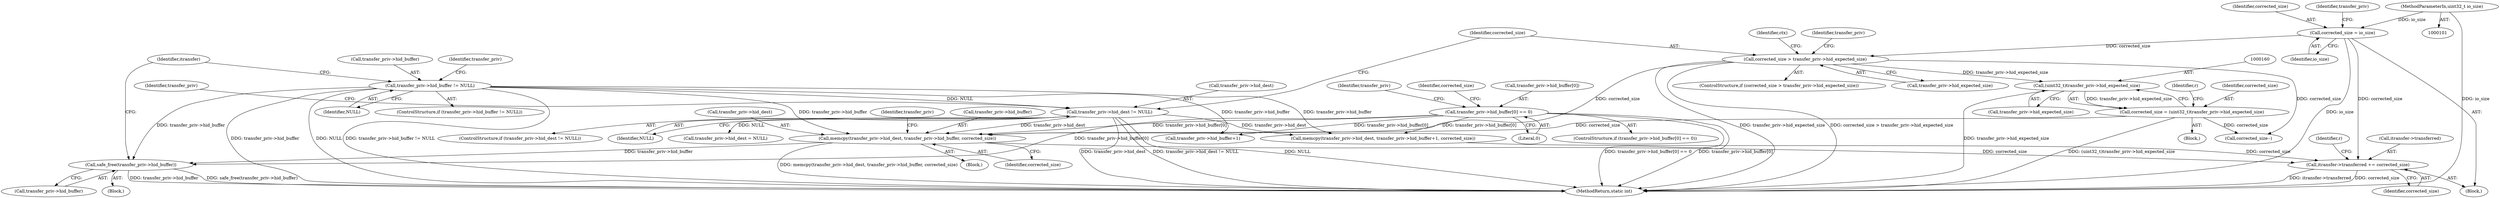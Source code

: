digraph "1_Chrome_ac149a8d4371c0e01e0934fdd57b09e86f96b5b9_17@API" {
"1000190" [label="(Call,memcpy(transfer_priv->hid_dest, transfer_priv->hid_buffer, corrected_size))"];
"1000141" [label="(Call,transfer_priv->hid_dest != NULL)"];
"1000134" [label="(Call,transfer_priv->hid_buffer != NULL)"];
"1000168" [label="(Call,transfer_priv->hid_buffer[0] == 0)"];
"1000157" [label="(Call,corrected_size = (uint32_t)transfer_priv->hid_expected_size)"];
"1000159" [label="(Call,(uint32_t)transfer_priv->hid_expected_size)"];
"1000148" [label="(Call,corrected_size > transfer_priv->hid_expected_size)"];
"1000130" [label="(Call,corrected_size = io_size)"];
"1000104" [label="(MethodParameterIn,uint32_t io_size)"];
"1000203" [label="(Call,safe_free(transfer_priv->hid_buffer))"];
"1000207" [label="(Call,itransfer->transferred += corrected_size)"];
"1000205" [label="(Identifier,transfer_priv)"];
"1000168" [label="(Call,transfer_priv->hid_buffer[0] == 0)"];
"1000135" [label="(Call,transfer_priv->hid_buffer)"];
"1000142" [label="(Call,transfer_priv->hid_dest)"];
"1000189" [label="(Block,)"];
"1000148" [label="(Call,corrected_size > transfer_priv->hid_expected_size)"];
"1000138" [label="(Identifier,NULL)"];
"1000190" [label="(Call,memcpy(transfer_priv->hid_dest, transfer_priv->hid_buffer, corrected_size))"];
"1000208" [label="(Call,itransfer->transferred)"];
"1000182" [label="(Call,transfer_priv->hid_buffer+1)"];
"1000176" [label="(Call,corrected_size--)"];
"1000149" [label="(Identifier,corrected_size)"];
"1000203" [label="(Call,safe_free(transfer_priv->hid_buffer))"];
"1000155" [label="(Identifier,ctx)"];
"1000169" [label="(Call,transfer_priv->hid_buffer[0])"];
"1000211" [label="(Identifier,corrected_size)"];
"1000139" [label="(Block,)"];
"1000174" [label="(Literal,0)"];
"1000171" [label="(Identifier,transfer_priv)"];
"1000159" [label="(Call,(uint32_t)transfer_priv->hid_expected_size)"];
"1000192" [label="(Identifier,transfer_priv)"];
"1000140" [label="(ControlStructure,if (transfer_priv->hid_dest != NULL))"];
"1000209" [label="(Identifier,itransfer)"];
"1000145" [label="(Identifier,NULL)"];
"1000200" [label="(Identifier,transfer_priv)"];
"1000178" [label="(Call,memcpy(transfer_priv->hid_dest, transfer_priv->hid_buffer+1, corrected_size))"];
"1000213" [label="(Identifier,r)"];
"1000161" [label="(Call,transfer_priv->hid_expected_size)"];
"1000177" [label="(Identifier,corrected_size)"];
"1000131" [label="(Identifier,corrected_size)"];
"1000104" [label="(MethodParameterIn,uint32_t io_size)"];
"1000153" [label="(Block,)"];
"1000204" [label="(Call,transfer_priv->hid_buffer)"];
"1000143" [label="(Identifier,transfer_priv)"];
"1000150" [label="(Call,transfer_priv->hid_expected_size)"];
"1000132" [label="(Identifier,io_size)"];
"1000207" [label="(Call,itransfer->transferred += corrected_size)"];
"1000165" [label="(Identifier,r)"];
"1000141" [label="(Call,transfer_priv->hid_dest != NULL)"];
"1000198" [label="(Call,transfer_priv->hid_dest = NULL)"];
"1000194" [label="(Call,transfer_priv->hid_buffer)"];
"1000105" [label="(Block,)"];
"1000158" [label="(Identifier,corrected_size)"];
"1000133" [label="(ControlStructure,if (transfer_priv->hid_buffer != NULL))"];
"1000191" [label="(Call,transfer_priv->hid_dest)"];
"1000130" [label="(Call,corrected_size = io_size)"];
"1000147" [label="(ControlStructure,if (corrected_size > transfer_priv->hid_expected_size))"];
"1000136" [label="(Identifier,transfer_priv)"];
"1000167" [label="(ControlStructure,if (transfer_priv->hid_buffer[0] == 0))"];
"1000214" [label="(MethodReturn,static int)"];
"1000134" [label="(Call,transfer_priv->hid_buffer != NULL)"];
"1000157" [label="(Call,corrected_size = (uint32_t)transfer_priv->hid_expected_size)"];
"1000197" [label="(Identifier,corrected_size)"];
"1000190" -> "1000189"  [label="AST: "];
"1000190" -> "1000197"  [label="CFG: "];
"1000191" -> "1000190"  [label="AST: "];
"1000194" -> "1000190"  [label="AST: "];
"1000197" -> "1000190"  [label="AST: "];
"1000200" -> "1000190"  [label="CFG: "];
"1000190" -> "1000214"  [label="DDG: memcpy(transfer_priv->hid_dest, transfer_priv->hid_buffer, corrected_size)"];
"1000141" -> "1000190"  [label="DDG: transfer_priv->hid_dest"];
"1000168" -> "1000190"  [label="DDG: transfer_priv->hid_buffer[0]"];
"1000134" -> "1000190"  [label="DDG: transfer_priv->hid_buffer"];
"1000157" -> "1000190"  [label="DDG: corrected_size"];
"1000148" -> "1000190"  [label="DDG: corrected_size"];
"1000190" -> "1000203"  [label="DDG: transfer_priv->hid_buffer"];
"1000190" -> "1000207"  [label="DDG: corrected_size"];
"1000141" -> "1000140"  [label="AST: "];
"1000141" -> "1000145"  [label="CFG: "];
"1000142" -> "1000141"  [label="AST: "];
"1000145" -> "1000141"  [label="AST: "];
"1000149" -> "1000141"  [label="CFG: "];
"1000205" -> "1000141"  [label="CFG: "];
"1000141" -> "1000214"  [label="DDG: transfer_priv->hid_dest"];
"1000141" -> "1000214"  [label="DDG: transfer_priv->hid_dest != NULL"];
"1000141" -> "1000214"  [label="DDG: NULL"];
"1000134" -> "1000141"  [label="DDG: NULL"];
"1000141" -> "1000178"  [label="DDG: transfer_priv->hid_dest"];
"1000141" -> "1000198"  [label="DDG: NULL"];
"1000134" -> "1000133"  [label="AST: "];
"1000134" -> "1000138"  [label="CFG: "];
"1000135" -> "1000134"  [label="AST: "];
"1000138" -> "1000134"  [label="AST: "];
"1000143" -> "1000134"  [label="CFG: "];
"1000209" -> "1000134"  [label="CFG: "];
"1000134" -> "1000214"  [label="DDG: transfer_priv->hid_buffer != NULL"];
"1000134" -> "1000214"  [label="DDG: transfer_priv->hid_buffer"];
"1000134" -> "1000214"  [label="DDG: NULL"];
"1000134" -> "1000178"  [label="DDG: transfer_priv->hid_buffer"];
"1000134" -> "1000182"  [label="DDG: transfer_priv->hid_buffer"];
"1000134" -> "1000203"  [label="DDG: transfer_priv->hid_buffer"];
"1000168" -> "1000167"  [label="AST: "];
"1000168" -> "1000174"  [label="CFG: "];
"1000169" -> "1000168"  [label="AST: "];
"1000174" -> "1000168"  [label="AST: "];
"1000177" -> "1000168"  [label="CFG: "];
"1000192" -> "1000168"  [label="CFG: "];
"1000168" -> "1000214"  [label="DDG: transfer_priv->hid_buffer[0] == 0"];
"1000168" -> "1000214"  [label="DDG: transfer_priv->hid_buffer[0]"];
"1000168" -> "1000178"  [label="DDG: transfer_priv->hid_buffer[0]"];
"1000168" -> "1000182"  [label="DDG: transfer_priv->hid_buffer[0]"];
"1000168" -> "1000203"  [label="DDG: transfer_priv->hid_buffer[0]"];
"1000157" -> "1000153"  [label="AST: "];
"1000157" -> "1000159"  [label="CFG: "];
"1000158" -> "1000157"  [label="AST: "];
"1000159" -> "1000157"  [label="AST: "];
"1000165" -> "1000157"  [label="CFG: "];
"1000157" -> "1000214"  [label="DDG: (uint32_t)transfer_priv->hid_expected_size"];
"1000159" -> "1000157"  [label="DDG: transfer_priv->hid_expected_size"];
"1000157" -> "1000176"  [label="DDG: corrected_size"];
"1000159" -> "1000161"  [label="CFG: "];
"1000160" -> "1000159"  [label="AST: "];
"1000161" -> "1000159"  [label="AST: "];
"1000159" -> "1000214"  [label="DDG: transfer_priv->hid_expected_size"];
"1000148" -> "1000159"  [label="DDG: transfer_priv->hid_expected_size"];
"1000148" -> "1000147"  [label="AST: "];
"1000148" -> "1000150"  [label="CFG: "];
"1000149" -> "1000148"  [label="AST: "];
"1000150" -> "1000148"  [label="AST: "];
"1000155" -> "1000148"  [label="CFG: "];
"1000171" -> "1000148"  [label="CFG: "];
"1000148" -> "1000214"  [label="DDG: transfer_priv->hid_expected_size"];
"1000148" -> "1000214"  [label="DDG: corrected_size > transfer_priv->hid_expected_size"];
"1000130" -> "1000148"  [label="DDG: corrected_size"];
"1000148" -> "1000176"  [label="DDG: corrected_size"];
"1000130" -> "1000105"  [label="AST: "];
"1000130" -> "1000132"  [label="CFG: "];
"1000131" -> "1000130"  [label="AST: "];
"1000132" -> "1000130"  [label="AST: "];
"1000136" -> "1000130"  [label="CFG: "];
"1000130" -> "1000214"  [label="DDG: io_size"];
"1000104" -> "1000130"  [label="DDG: io_size"];
"1000130" -> "1000207"  [label="DDG: corrected_size"];
"1000104" -> "1000101"  [label="AST: "];
"1000104" -> "1000214"  [label="DDG: io_size"];
"1000203" -> "1000139"  [label="AST: "];
"1000203" -> "1000204"  [label="CFG: "];
"1000204" -> "1000203"  [label="AST: "];
"1000209" -> "1000203"  [label="CFG: "];
"1000203" -> "1000214"  [label="DDG: safe_free(transfer_priv->hid_buffer)"];
"1000203" -> "1000214"  [label="DDG: transfer_priv->hid_buffer"];
"1000207" -> "1000105"  [label="AST: "];
"1000207" -> "1000211"  [label="CFG: "];
"1000208" -> "1000207"  [label="AST: "];
"1000211" -> "1000207"  [label="AST: "];
"1000213" -> "1000207"  [label="CFG: "];
"1000207" -> "1000214"  [label="DDG: itransfer->transferred"];
"1000207" -> "1000214"  [label="DDG: corrected_size"];
"1000178" -> "1000207"  [label="DDG: corrected_size"];
}
